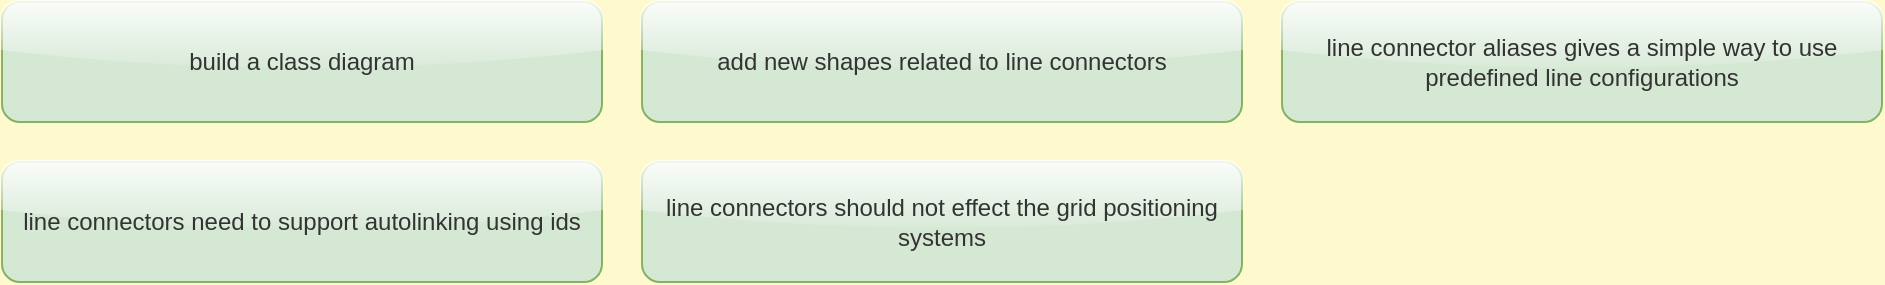 <mxfile>
  <diagram id="iyT" name="In progress">
    <mxGraphModel dx="0" dy="0" background="#FFFACD" grid="0" gridSize="10" guides="1" tooltips="1" connect="1" arrows="1" fold="1" page="1" pageScale="1" pageWidth="1169" pageHeight="827" math="0" shadow="0">
      <root>
        <mxCell id="page_root_iyT" parent="iyT"/>
        <mxCell id="node_root_iyT" parent="page_root_iyT"/>
        <mxCell id="iyT-2" value="build a class diagram" style="whiteSpace=wrap;html=1;rounded=1;glass=1;fillColor=#d5e8d4;strokeColor=#82b366;fontColor=#333333" vertex="1" parent="node_root_iyT">
          <mxGeometry x="10" y="10" width="300" height="60" as="geometry"/>
        </mxCell>
        <mxCell id="iyT-3" value="add new shapes related to line connectors" style="whiteSpace=wrap;html=1;rounded=1;glass=1;fillColor=#d5e8d4;strokeColor=#82b366;fontColor=#333333" vertex="1" parent="node_root_iyT">
          <mxGeometry x="330" y="10" width="300" height="60" as="geometry"/>
        </mxCell>
        <mxCell id="iyT-4" value="line connector aliases gives a simple way to use predefined line configurations" style="whiteSpace=wrap;html=1;rounded=1;glass=1;fillColor=#d5e8d4;strokeColor=#82b366;fontColor=#333333" vertex="1" parent="node_root_iyT">
          <mxGeometry x="650" y="10" width="300" height="60" as="geometry"/>
        </mxCell>
        <mxCell id="iyT-5" value="line connectors need to support autolinking using ids" style="whiteSpace=wrap;html=1;rounded=1;glass=1;fillColor=#d5e8d4;strokeColor=#82b366;fontColor=#333333" vertex="1" parent="node_root_iyT">
          <mxGeometry x="10" y="90" width="300" height="60" as="geometry"/>
        </mxCell>
        <mxCell id="iyT-6" value="line connectors should not effect the grid positioning systems" style="whiteSpace=wrap;html=1;rounded=1;glass=1;fillColor=#d5e8d4;strokeColor=#82b366;fontColor=#333333" vertex="1" parent="node_root_iyT">
          <mxGeometry x="330" y="90" width="300" height="60" as="geometry"/>
        </mxCell>
      </root>
    </mxGraphModel>
  </diagram>
  <diagram id="ZCM" name="To Do">
    <mxGraphModel dx="0" dy="0" background="#FFFACD" grid="0" gridSize="10" guides="1" tooltips="1" connect="1" arrows="1" fold="1" page="1" pageScale="1" pageWidth="1169" pageHeight="827" math="0" shadow="0">
      <root>
        <mxCell id="page_root_ZCM" parent="ZCM"/>
        <mxCell id="node_root_ZCM" parent="page_root_ZCM"/>
        <mxCell id="ZCM-2" value="add page background to theme, use it whenever the theme is set at a diagram/page level" style="whiteSpace=wrap;html=1;rounded=1;glass=1;fillColor=#dae8fc;strokeColor=#6c8ebf;fontColor=#333333" vertex="1" parent="node_root_ZCM">
          <mxGeometry x="10" y="10" width="300" height="60" as="geometry"/>
        </mxCell>
        <mxCell id="ZCM-3" value="move DrawioDsl::Formatters::Factory::FORMATTERS to resource file" style="whiteSpace=wrap;html=1;rounded=1;glass=1;fillColor=#dae8fc;strokeColor=#6c8ebf;fontColor=#333333" vertex="1" parent="node_root_ZCM">
          <mxGeometry x="330" y="10" width="300" height="60" as="geometry"/>
        </mxCell>
        <mxCell id="ZCM-4" value="move DrawioDsl::Formatters::StyleBuilder::MAPPINGS to resource file" style="whiteSpace=wrap;html=1;rounded=1;glass=1;fillColor=#dae8fc;strokeColor=#6c8ebf;fontColor=#333333" vertex="1" parent="node_root_ZCM">
          <mxGeometry x="650" y="10" width="300" height="60" as="geometry"/>
        </mxCell>
        <mxCell id="ZCM-5" value="need to setup new project plans" style="whiteSpace=wrap;html=1;rounded=1;glass=1;fillColor=#dae8fc;strokeColor=#6c8ebf;fontColor=#333333" vertex="1" parent="node_root_ZCM">
          <mxGeometry x="10" y="90" width="300" height="60" as="geometry"/>
        </mxCell>
        <mxCell id="ZCM-6" value="settings style attributes need to de-duplicate, might be best to utilize the new StyleBuilder class" style="whiteSpace=wrap;html=1;rounded=1;glass=1;fillColor=#dae8fc;strokeColor=#6c8ebf;fontColor=#333333" vertex="1" parent="node_root_ZCM">
          <mxGeometry x="330" y="90" width="300" height="60" as="geometry"/>
        </mxCell>
        <mxCell id="ZCM-7" value="write SVG directly into other projects" style="whiteSpace=wrap;html=1;rounded=1;glass=1;fillColor=#dae8fc;strokeColor=#6c8ebf;fontColor=#333333" vertex="1" parent="node_root_ZCM">
          <mxGeometry x="650" y="90" width="300" height="60" as="geometry"/>
        </mxCell>
        <mxCell id="ZCM-8" value="add :shape, :line and :text to random shape generator" style="whiteSpace=wrap;html=1;rounded=1;glass=1;fillColor=#dae8fc;strokeColor=#6c8ebf;fontColor=#333333" vertex="1" parent="node_root_ZCM">
          <mxGeometry x="10" y="170" width="300" height="60" as="geometry"/>
        </mxCell>
        <mxCell id="ZCM-9" value="Nodes need to support child nodes" style="whiteSpace=wrap;html=1;rounded=1;glass=1;fillColor=#dae8fc;strokeColor=#6c8ebf;fontColor=#333333" vertex="1" parent="node_root_ZCM">
          <mxGeometry x="330" y="170" width="300" height="60" as="geometry"/>
        </mxCell>
        <mxCell id="ZCM-10" value="Grid layout does not position itself in relation to the last element" style="whiteSpace=wrap;html=1;rounded=1;glass=1;fillColor=#dae8fc;strokeColor=#6c8ebf;fontColor=#333333" vertex="1" parent="node_root_ZCM">
          <mxGeometry x="650" y="170" width="300" height="60" as="geometry"/>
        </mxCell>
        <mxCell id="ZCM-11" value="Dynamic sized shapes that expand to the size of their text" style="whiteSpace=wrap;html=1;rounded=1;glass=1;fillColor=#dae8fc;strokeColor=#6c8ebf;fontColor=#333333" vertex="1" parent="node_root_ZCM">
          <mxGeometry x="10" y="250" width="300" height="60" as="geometry"/>
        </mxCell>
        <mxCell id="ZCM-12" value="Control of text padding left, right, top and bottom" style="whiteSpace=wrap;html=1;rounded=1;glass=1;fillColor=#dae8fc;strokeColor=#6c8ebf;fontColor=#333333" vertex="1" parent="node_root_ZCM">
          <mxGeometry x="330" y="250" width="300" height="60" as="geometry"/>
        </mxCell>
        <mxCell id="ZCM-13" value="Improve the theme control over text-only shapes" style="whiteSpace=wrap;html=1;rounded=1;glass=1;fillColor=#dae8fc;strokeColor=#6c8ebf;fontColor=#333333" vertex="1" parent="node_root_ZCM">
          <mxGeometry x="650" y="250" width="300" height="60" as="geometry"/>
        </mxCell>
        <mxCell id="ZCM-14" value="x,y settings do not work for shapes within a grid layout" style="whiteSpace=wrap;html=1;rounded=1;glass=1;fillColor=#dae8fc;strokeColor=#6c8ebf;fontColor=#333333" vertex="1" parent="node_root_ZCM">
          <mxGeometry x="10" y="330" width="300" height="60" as="geometry"/>
        </mxCell>
        <mxCell id="ZCM-15" value="page layout so that you drop elements on and they are positioned correctly, e.g centered, left, right, etc, maybe a grid layout with a wrap of 1 and a width of the page is sufficient" style="whiteSpace=wrap;html=1;rounded=1;glass=1;fillColor=#dae8fc;strokeColor=#6c8ebf;fontColor=#333333" vertex="1" parent="node_root_ZCM">
          <mxGeometry x="330" y="330" width="300" height="60" as="geometry"/>
        </mxCell>
      </root>
    </mxGraphModel>
  </diagram>
  <diagram id="l1G" name="Done">
    <mxGraphModel dx="0" dy="0" background="#FFFACD" grid="0" gridSize="10" guides="1" tooltips="1" connect="1" arrows="1" fold="1" page="1" pageScale="1" pageWidth="1169" pageHeight="827" math="0" shadow="0">
      <root>
        <mxCell id="page_root_l1G" parent="l1G"/>
        <mxCell id="node_root_l1G" parent="page_root_l1G"/>
        <mxCell id="l1G-2" value="build configuration for line strokes %i[dashed dotted dashdot dashdotdot dotdotdot longdash)" style="whiteSpace=wrap;html=1;rounded=1;glass=1;fillColor=#f8cecc;strokeColor=#b85450;fontColor=#333333" vertex="1" parent="node_root_l1G">
          <mxGeometry x="10" y="10" width="300" height="60" as="geometry"/>
        </mxCell>
        <mxCell id="l1G-3" value="build configuration for line compass %i[n ne e se s sw w nw]" style="whiteSpace=wrap;html=1;rounded=1;glass=1;fillColor=#f8cecc;strokeColor=#b85450;fontColor=#333333" vertex="1" parent="node_root_l1G">
          <mxGeometry x="330" y="10" width="300" height="60" as="geometry"/>
        </mxCell>
        <mxCell id="l1G-4" value="build configuration for line shape %i[style1 style2 style3 style4]" style="whiteSpace=wrap;html=1;rounded=1;glass=1;fillColor=#f8cecc;strokeColor=#b85450;fontColor=#333333" vertex="1" parent="node_root_l1G">
          <mxGeometry x="650" y="10" width="300" height="60" as="geometry"/>
        </mxCell>
        <mxCell id="l1G-5" value="build configuration for arrows %i[straight triangle diamond circle cross short default none plain skewed_dash concave er_many er_one er_one_optional er_one_mandatory er_many_optional er_many_mandatory]" style="whiteSpace=wrap;html=1;rounded=1;glass=1;fillColor=#f8cecc;strokeColor=#b85450;fontColor=#333333" vertex="1" parent="node_root_l1G">
          <mxGeometry x="10" y="90" width="300" height="60" as="geometry"/>
        </mxCell>
        <mxCell id="l1G-6" value="refactor the shape-&gt;text_only (boolean) to category (symbol)" style="whiteSpace=wrap;html=1;rounded=1;glass=1;fillColor=#f8cecc;strokeColor=#b85450;fontColor=#333333" vertex="1" parent="node_root_l1G">
          <mxGeometry x="330" y="90" width="300" height="60" as="geometry"/>
        </mxCell>
        <mxCell id="l1G-7" value="ensure that ids are working as expected" style="whiteSpace=wrap;html=1;rounded=1;glass=1;fillColor=#f8cecc;strokeColor=#b85450;fontColor=#333333" vertex="1" parent="node_root_l1G">
          <mxGeometry x="650" y="90" width="300" height="60" as="geometry"/>
        </mxCell>
        <mxCell id="l1G-8" value="alter the initial parameter of all shapes so that it can be an ID, without named attribute" style="whiteSpace=wrap;html=1;rounded=1;glass=1;fillColor=#f8cecc;strokeColor=#b85450;fontColor=#333333" vertex="1" parent="node_root_l1G">
          <mxGeometry x="10" y="170" width="300" height="60" as="geometry"/>
        </mxCell>
        <mxCell id="l1G-9" value="move project-plan files" style="whiteSpace=wrap;html=1;rounded=1;glass=1;fillColor=#f8cecc;strokeColor=#b85450;fontColor=#333333" vertex="1" parent="node_root_l1G">
          <mxGeometry x="330" y="170" width="300" height="60" as="geometry"/>
        </mxCell>
        <mxCell id="l1G-10" value="alter configure_shape so it sets the default shape key and use that for selecting the default HTML formatter" style="whiteSpace=wrap;html=1;rounded=1;glass=1;fillColor=#f8cecc;strokeColor=#b85450;fontColor=#333333" vertex="1" parent="node_root_l1G">
          <mxGeometry x="650" y="170" width="300" height="60" as="geometry"/>
        </mxCell>
        <mxCell id="l1G-11" value="add todo shape to simplify project plan drawing" style="whiteSpace=wrap;html=1;rounded=1;glass=1;fillColor=#f8cecc;strokeColor=#b85450;fontColor=#333333" vertex="1" parent="node_root_l1G">
          <mxGeometry x="10" y="250" width="300" height="60" as="geometry"/>
        </mxCell>
        <mxCell id="l1G-12" value="introduce .value property to shape and let it use either formatted HTML or plain text title" style="whiteSpace=wrap;html=1;rounded=1;glass=1;fillColor=#f8cecc;strokeColor=#b85450;fontColor=#333333" vertex="1" parent="node_root_l1G">
          <mxGeometry x="330" y="250" width="300" height="60" as="geometry"/>
        </mxCell>
        <mxCell id="l1G-13" value="formatter DSL that can render HTML directly into the value property" style="whiteSpace=wrap;html=1;rounded=1;glass=1;fillColor=#f8cecc;strokeColor=#b85450;fontColor=#333333" vertex="1" parent="node_root_l1G">
          <mxGeometry x="650" y="250" width="300" height="60" as="geometry"/>
        </mxCell>
        <mxCell id="l1G-14" value="formatter DSL for class and interface generation" style="whiteSpace=wrap;html=1;rounded=1;glass=1;fillColor=#f8cecc;strokeColor=#b85450;fontColor=#333333" vertex="1" parent="node_root_l1G">
          <mxGeometry x="10" y="330" width="300" height="60" as="geometry"/>
        </mxCell>
        <mxCell id="l1G-15" value="generate extension based graphics based on drawio extensions.js" style="whiteSpace=wrap;html=1;rounded=1;glass=1;fillColor=#f8cecc;strokeColor=#b85450;fontColor=#333333" vertex="1" parent="node_root_l1G">
          <mxGeometry x="330" y="330" width="300" height="60" as="geometry"/>
        </mxCell>
        <mxCell id="l1G-16" value="active? flag on page defaulting to true. set to false to exclude page from diagram." style="whiteSpace=wrap;html=1;rounded=1;glass=1;fillColor=#f8cecc;strokeColor=#b85450;fontColor=#333333" vertex="1" parent="node_root_l1G">
          <mxGeometry x="650" y="330" width="300" height="60" as="geometry"/>
        </mxCell>
        <mxCell id="l1G-17" value="first level child nodes need to hang of node 1" style="whiteSpace=wrap;html=1;rounded=1;glass=1;fillColor=#f8cecc;strokeColor=#b85450;fontColor=#333333" vertex="1" parent="node_root_l1G">
          <mxGeometry x="10" y="410" width="300" height="60" as="geometry"/>
        </mxCell>
        <mxCell id="l1G-18" value="node has child nodes and add_node will set a nodes parent" style="whiteSpace=wrap;html=1;rounded=1;glass=1;fillColor=#f8cecc;strokeColor=#b85450;fontColor=#333333" vertex="1" parent="node_root_l1G">
          <mxGeometry x="330" y="410" width="300" height="60" as="geometry"/>
        </mxCell>
        <mxCell id="l1G-19" value="nodes can belong to a parent node, the top level node responds with truthy to root?" style="whiteSpace=wrap;html=1;rounded=1;glass=1;fillColor=#f8cecc;strokeColor=#b85450;fontColor=#333333" vertex="1" parent="node_root_l1G">
          <mxGeometry x="650" y="410" width="300" height="60" as="geometry"/>
        </mxCell>
        <mxCell id="l1G-20" value="add sample diagram for the github readme file" style="whiteSpace=wrap;html=1;rounded=1;glass=1;fillColor=#f8cecc;strokeColor=#b85450;fontColor=#333333" vertex="1" parent="node_root_l1G">
          <mxGeometry x="10" y="490" width="300" height="60" as="geometry"/>
        </mxCell>
        <mxCell id="l1G-21" value="write samples into docs folder and display in readme" style="whiteSpace=wrap;html=1;rounded=1;glass=1;fillColor=#f8cecc;strokeColor=#b85450;fontColor=#333333" vertex="1" parent="node_root_l1G">
          <mxGeometry x="330" y="490" width="300" height="60" as="geometry"/>
        </mxCell>
        <mxCell id="l1G-22" value="add export as .PNG, needs to take a page number as the PNG will not support multiple pages" style="whiteSpace=wrap;html=1;rounded=1;glass=1;fillColor=#f8cecc;strokeColor=#b85450;fontColor=#333333" vertex="1" parent="node_root_l1G">
          <mxGeometry x="650" y="490" width="300" height="60" as="geometry"/>
        </mxCell>
        <mxCell id="l1G-23" value="add export as .SVG, needs to take a page number as the SVG will not support multiple pages" style="whiteSpace=wrap;html=1;rounded=1;glass=1;fillColor=#f8cecc;strokeColor=#b85450;fontColor=#333333" vertex="1" parent="node_root_l1G">
          <mxGeometry x="10" y="570" width="300" height="60" as="geometry"/>
        </mxCell>
        <mxCell id="l1G-24" value="add save as .drawio" style="whiteSpace=wrap;html=1;rounded=1;glass=1;fillColor=#f8cecc;strokeColor=#b85450;fontColor=#333333" vertex="1" parent="node_root_l1G">
          <mxGeometry x="330" y="570" width="300" height="60" as="geometry"/>
        </mxCell>
      </root>
    </mxGraphModel>
  </diagram>
</mxfile>